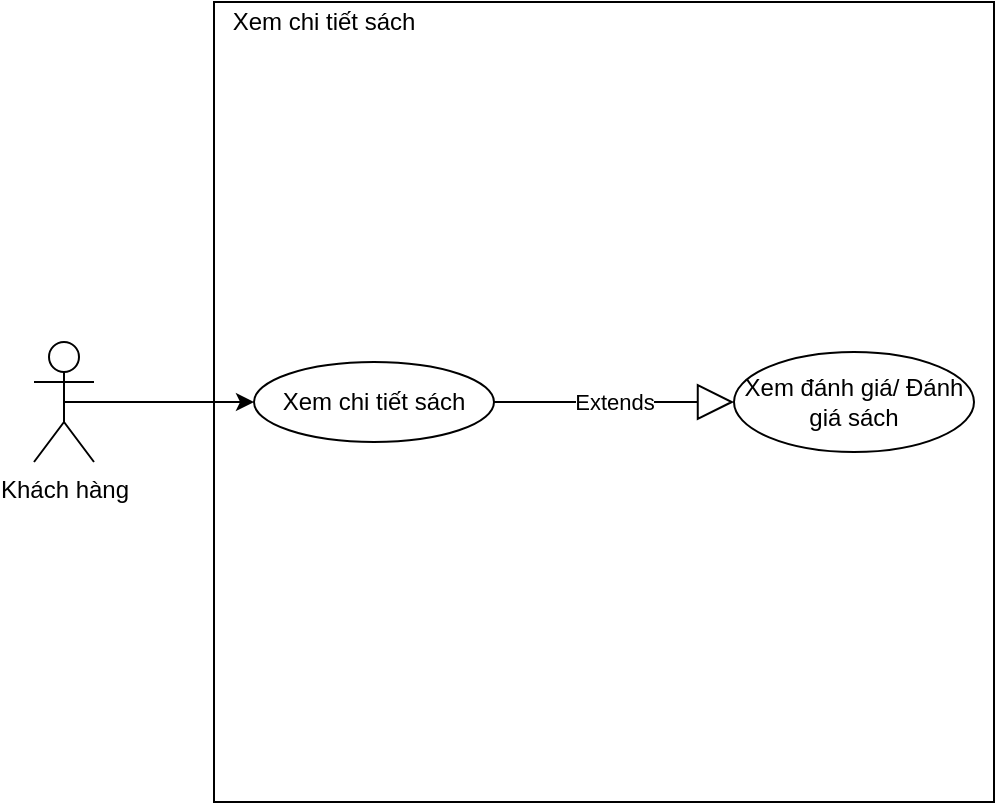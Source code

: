 <mxfile version="12.9.9" type="device"><diagram id="NDsD_YDrzeNZkKtlvpy7" name="Page-1"><mxGraphModel dx="852" dy="534" grid="0" gridSize="10" guides="1" tooltips="1" connect="1" arrows="1" fold="1" page="0" pageScale="1" pageWidth="850" pageHeight="1100" math="0" shadow="0"><root><mxCell id="0"/><mxCell id="1" parent="0"/><mxCell id="dan4mh1adAGB1LMzbSlJ-1" value="" style="rounded=0;whiteSpace=wrap;html=1;" vertex="1" parent="1"><mxGeometry x="230" y="80" width="390" height="400" as="geometry"/></mxCell><mxCell id="dan4mh1adAGB1LMzbSlJ-2" value="Xem chi tiết sách" style="text;html=1;strokeColor=none;fillColor=none;align=center;verticalAlign=middle;whiteSpace=wrap;rounded=0;" vertex="1" parent="1"><mxGeometry x="230" y="80" width="110" height="20" as="geometry"/></mxCell><mxCell id="dan4mh1adAGB1LMzbSlJ-3" value="Xem chi tiết sách" style="ellipse;whiteSpace=wrap;html=1;" vertex="1" parent="1"><mxGeometry x="250" y="260" width="120" height="40" as="geometry"/></mxCell><mxCell id="dan4mh1adAGB1LMzbSlJ-4" value="Xem đánh giá/ Đánh giá sách" style="ellipse;whiteSpace=wrap;html=1;" vertex="1" parent="1"><mxGeometry x="490" y="255" width="120" height="50" as="geometry"/></mxCell><mxCell id="dan4mh1adAGB1LMzbSlJ-7" value="Extends" style="endArrow=block;endSize=16;endFill=0;html=1;exitX=1;exitY=0.5;exitDx=0;exitDy=0;entryX=0;entryY=0.5;entryDx=0;entryDy=0;" edge="1" parent="1" source="dan4mh1adAGB1LMzbSlJ-3" target="dan4mh1adAGB1LMzbSlJ-4"><mxGeometry width="160" relative="1" as="geometry"><mxPoint x="390" y="340" as="sourcePoint"/><mxPoint x="550" y="340" as="targetPoint"/></mxGeometry></mxCell><mxCell id="dan4mh1adAGB1LMzbSlJ-8" value="Khách hàng&lt;br&gt;" style="shape=umlActor;verticalLabelPosition=bottom;labelBackgroundColor=#ffffff;verticalAlign=top;html=1;" vertex="1" parent="1"><mxGeometry x="140" y="250" width="30" height="60" as="geometry"/></mxCell><mxCell id="dan4mh1adAGB1LMzbSlJ-11" value="" style="endArrow=classic;html=1;exitX=0.5;exitY=0.5;exitDx=0;exitDy=0;exitPerimeter=0;entryX=0;entryY=0.5;entryDx=0;entryDy=0;" edge="1" parent="1" source="dan4mh1adAGB1LMzbSlJ-8" target="dan4mh1adAGB1LMzbSlJ-3"><mxGeometry width="50" height="50" relative="1" as="geometry"><mxPoint x="210" y="350" as="sourcePoint"/><mxPoint x="260" y="300" as="targetPoint"/></mxGeometry></mxCell></root></mxGraphModel></diagram></mxfile>